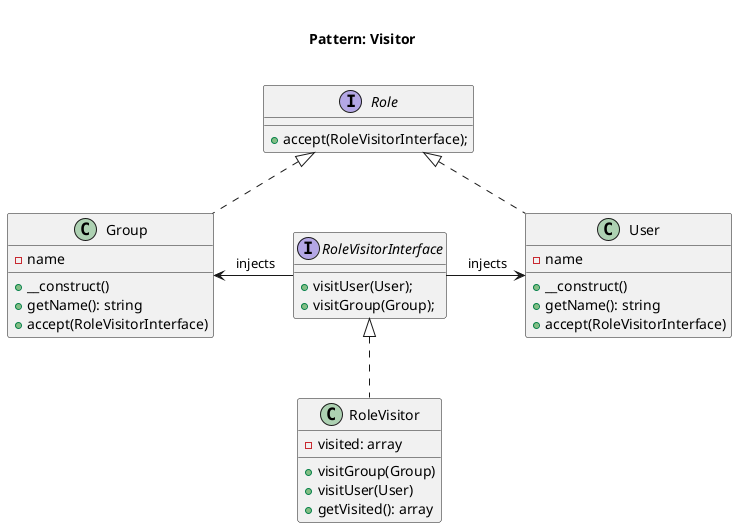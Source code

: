 @startuml
	Title <size:20>\nPattern: Visitor\n

    interface Role {
        + accept(RoleVisitorInterface);
    }

    interface RoleVisitorInterface {
        + visitUser(User);
        + visitGroup(Group);
    }

    class Group implements Role {
        - name
        + __construct()
        + getName(): string
        + accept(RoleVisitorInterface)
    }

    class User implements Role {
        - name
        + __construct()
        + getName(): string
        + accept(RoleVisitorInterface)
    }

    class RoleVisitor implements RoleVisitorInterface{
        - visited: array
        + visitGroup(Group)
        + visitUser(User)
        + getVisited(): array
    }

    RoleVisitorInterface -left-> Group: " injects"
    RoleVisitorInterface -right-> User: " injects"
@enduml